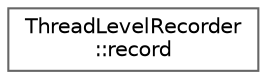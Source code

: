 digraph "类继承关系图"
{
 // LATEX_PDF_SIZE
  bgcolor="transparent";
  edge [fontname=Helvetica,fontsize=10,labelfontname=Helvetica,labelfontsize=10];
  node [fontname=Helvetica,fontsize=10,shape=box,height=0.2,width=0.4];
  rankdir="LR";
  Node0 [id="Node000000",label="ThreadLevelRecorder\l::record",height=0.2,width=0.4,color="grey40", fillcolor="white", style="filled",URL="$struct_thread_level_recorder_1_1record.html",tooltip=" "];
}
